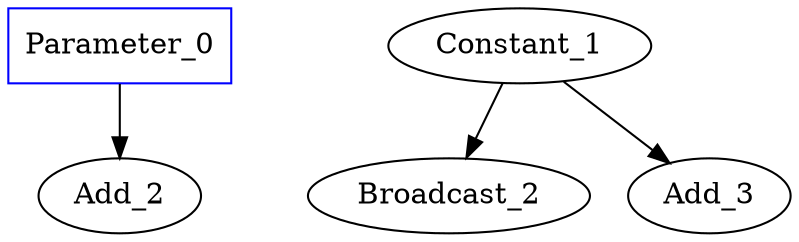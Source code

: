 digraph G {
    Parameter_0 -> Add_2
    Constant_1 -> Broadcast_2
    Constant_1 -> Add_3
    Parameter_0 [shape=box color=blue]
    Constant_1 [shape=ellipse color=black]
    Broadcast_2 [shape=ellipse color=black]
    Add_3 [shape=ellipse color=black]
}


